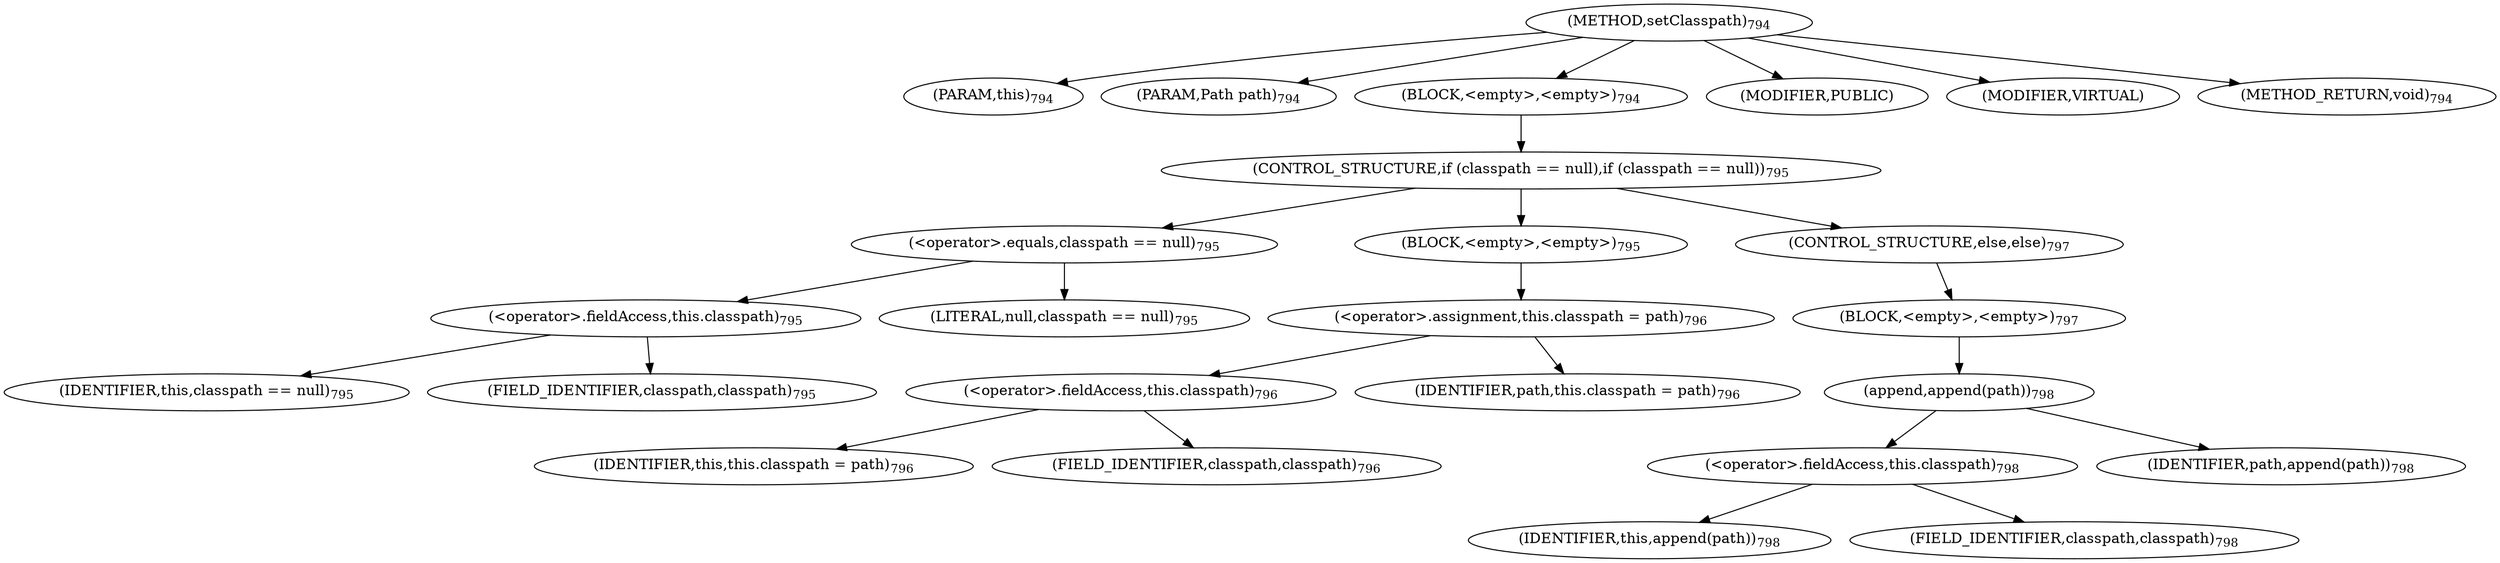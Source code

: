 digraph "setClasspath" {  
"1455" [label = <(METHOD,setClasspath)<SUB>794</SUB>> ]
"1456" [label = <(PARAM,this)<SUB>794</SUB>> ]
"1457" [label = <(PARAM,Path path)<SUB>794</SUB>> ]
"1458" [label = <(BLOCK,&lt;empty&gt;,&lt;empty&gt;)<SUB>794</SUB>> ]
"1459" [label = <(CONTROL_STRUCTURE,if (classpath == null),if (classpath == null))<SUB>795</SUB>> ]
"1460" [label = <(&lt;operator&gt;.equals,classpath == null)<SUB>795</SUB>> ]
"1461" [label = <(&lt;operator&gt;.fieldAccess,this.classpath)<SUB>795</SUB>> ]
"1462" [label = <(IDENTIFIER,this,classpath == null)<SUB>795</SUB>> ]
"1463" [label = <(FIELD_IDENTIFIER,classpath,classpath)<SUB>795</SUB>> ]
"1464" [label = <(LITERAL,null,classpath == null)<SUB>795</SUB>> ]
"1465" [label = <(BLOCK,&lt;empty&gt;,&lt;empty&gt;)<SUB>795</SUB>> ]
"1466" [label = <(&lt;operator&gt;.assignment,this.classpath = path)<SUB>796</SUB>> ]
"1467" [label = <(&lt;operator&gt;.fieldAccess,this.classpath)<SUB>796</SUB>> ]
"1468" [label = <(IDENTIFIER,this,this.classpath = path)<SUB>796</SUB>> ]
"1469" [label = <(FIELD_IDENTIFIER,classpath,classpath)<SUB>796</SUB>> ]
"1470" [label = <(IDENTIFIER,path,this.classpath = path)<SUB>796</SUB>> ]
"1471" [label = <(CONTROL_STRUCTURE,else,else)<SUB>797</SUB>> ]
"1472" [label = <(BLOCK,&lt;empty&gt;,&lt;empty&gt;)<SUB>797</SUB>> ]
"1473" [label = <(append,append(path))<SUB>798</SUB>> ]
"1474" [label = <(&lt;operator&gt;.fieldAccess,this.classpath)<SUB>798</SUB>> ]
"1475" [label = <(IDENTIFIER,this,append(path))<SUB>798</SUB>> ]
"1476" [label = <(FIELD_IDENTIFIER,classpath,classpath)<SUB>798</SUB>> ]
"1477" [label = <(IDENTIFIER,path,append(path))<SUB>798</SUB>> ]
"1478" [label = <(MODIFIER,PUBLIC)> ]
"1479" [label = <(MODIFIER,VIRTUAL)> ]
"1480" [label = <(METHOD_RETURN,void)<SUB>794</SUB>> ]
  "1455" -> "1456" 
  "1455" -> "1457" 
  "1455" -> "1458" 
  "1455" -> "1478" 
  "1455" -> "1479" 
  "1455" -> "1480" 
  "1458" -> "1459" 
  "1459" -> "1460" 
  "1459" -> "1465" 
  "1459" -> "1471" 
  "1460" -> "1461" 
  "1460" -> "1464" 
  "1461" -> "1462" 
  "1461" -> "1463" 
  "1465" -> "1466" 
  "1466" -> "1467" 
  "1466" -> "1470" 
  "1467" -> "1468" 
  "1467" -> "1469" 
  "1471" -> "1472" 
  "1472" -> "1473" 
  "1473" -> "1474" 
  "1473" -> "1477" 
  "1474" -> "1475" 
  "1474" -> "1476" 
}
